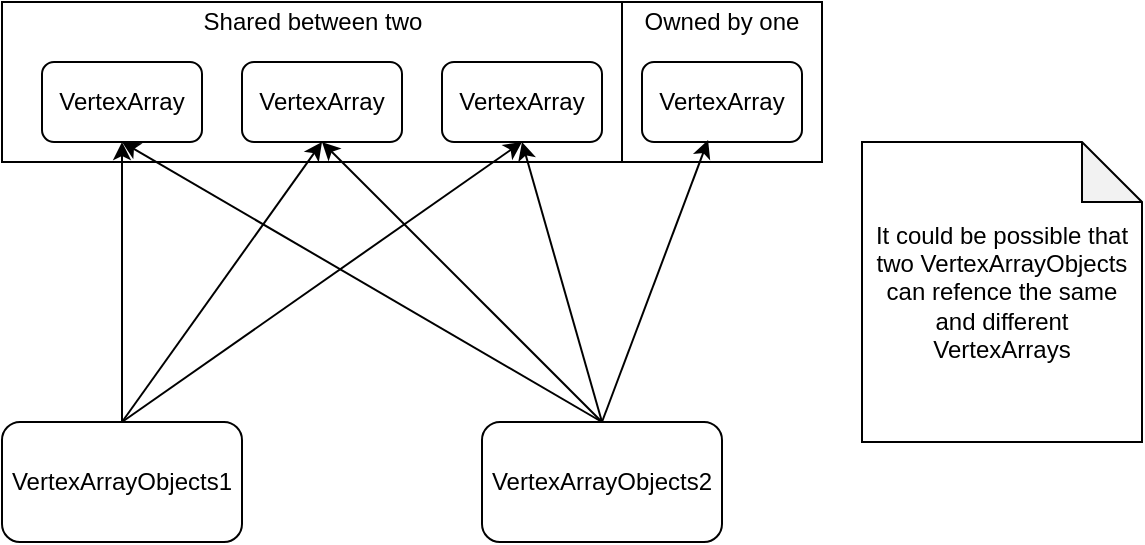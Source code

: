 <mxfile version="14.6.13" type="device"><diagram id="yagm5NL5pXA19y-Jxn-a" name="Page-1"><mxGraphModel dx="1086" dy="966" grid="1" gridSize="10" guides="1" tooltips="1" connect="1" arrows="1" fold="1" page="1" pageScale="1" pageWidth="850" pageHeight="1100" math="0" shadow="0"><root><mxCell id="0"/><mxCell id="1" parent="0"/><mxCell id="p2tyu-_HN_tcT180p2vq-18" value="" style="rounded=0;whiteSpace=wrap;html=1;" vertex="1" parent="1"><mxGeometry x="510" y="240" width="100" height="80" as="geometry"/></mxCell><mxCell id="p2tyu-_HN_tcT180p2vq-16" value="" style="rounded=0;whiteSpace=wrap;html=1;" vertex="1" parent="1"><mxGeometry x="200" y="240" width="310" height="80" as="geometry"/></mxCell><mxCell id="p2tyu-_HN_tcT180p2vq-1" value="VertexArrayObjects1" style="rounded=1;whiteSpace=wrap;html=1;" vertex="1" parent="1"><mxGeometry x="200" y="450" width="120" height="60" as="geometry"/></mxCell><mxCell id="p2tyu-_HN_tcT180p2vq-2" value="VertexArray" style="rounded=1;whiteSpace=wrap;html=1;" vertex="1" parent="1"><mxGeometry x="220" y="270" width="80" height="40" as="geometry"/></mxCell><mxCell id="p2tyu-_HN_tcT180p2vq-3" value="VertexArray" style="rounded=1;whiteSpace=wrap;html=1;" vertex="1" parent="1"><mxGeometry x="320" y="270" width="80" height="40" as="geometry"/></mxCell><mxCell id="p2tyu-_HN_tcT180p2vq-4" value="VertexArray" style="rounded=1;whiteSpace=wrap;html=1;" vertex="1" parent="1"><mxGeometry x="420" y="270" width="80" height="40" as="geometry"/></mxCell><mxCell id="p2tyu-_HN_tcT180p2vq-5" value="VertexArrayObjects2" style="rounded=1;whiteSpace=wrap;html=1;" vertex="1" parent="1"><mxGeometry x="440" y="450" width="120" height="60" as="geometry"/></mxCell><mxCell id="p2tyu-_HN_tcT180p2vq-7" value="" style="endArrow=classic;html=1;exitX=0.5;exitY=0;exitDx=0;exitDy=0;entryX=0.5;entryY=1;entryDx=0;entryDy=0;" edge="1" parent="1" source="p2tyu-_HN_tcT180p2vq-1" target="p2tyu-_HN_tcT180p2vq-2"><mxGeometry width="50" height="50" relative="1" as="geometry"><mxPoint x="190" y="430" as="sourcePoint"/><mxPoint x="240" y="380" as="targetPoint"/></mxGeometry></mxCell><mxCell id="p2tyu-_HN_tcT180p2vq-8" value="" style="endArrow=classic;html=1;exitX=0.5;exitY=0;exitDx=0;exitDy=0;entryX=0.5;entryY=1;entryDx=0;entryDy=0;" edge="1" parent="1" source="p2tyu-_HN_tcT180p2vq-1" target="p2tyu-_HN_tcT180p2vq-3"><mxGeometry width="50" height="50" relative="1" as="geometry"><mxPoint x="370" y="440" as="sourcePoint"/><mxPoint x="420" y="390" as="targetPoint"/></mxGeometry></mxCell><mxCell id="p2tyu-_HN_tcT180p2vq-9" value="" style="endArrow=classic;html=1;entryX=0.5;entryY=1;entryDx=0;entryDy=0;" edge="1" parent="1" target="p2tyu-_HN_tcT180p2vq-4"><mxGeometry width="50" height="50" relative="1" as="geometry"><mxPoint x="260" y="450" as="sourcePoint"/><mxPoint x="500" y="370" as="targetPoint"/></mxGeometry></mxCell><mxCell id="p2tyu-_HN_tcT180p2vq-10" value="" style="endArrow=classic;html=1;entryX=0.5;entryY=1;entryDx=0;entryDy=0;" edge="1" parent="1" target="p2tyu-_HN_tcT180p2vq-2"><mxGeometry width="50" height="50" relative="1" as="geometry"><mxPoint x="500" y="450" as="sourcePoint"/><mxPoint x="710" y="320" as="targetPoint"/></mxGeometry></mxCell><mxCell id="p2tyu-_HN_tcT180p2vq-11" value="" style="endArrow=classic;html=1;exitX=0.5;exitY=0;exitDx=0;exitDy=0;entryX=0.5;entryY=1;entryDx=0;entryDy=0;" edge="1" parent="1" source="p2tyu-_HN_tcT180p2vq-5" target="p2tyu-_HN_tcT180p2vq-3"><mxGeometry width="50" height="50" relative="1" as="geometry"><mxPoint x="640" y="380" as="sourcePoint"/><mxPoint x="690" y="330" as="targetPoint"/></mxGeometry></mxCell><mxCell id="p2tyu-_HN_tcT180p2vq-12" value="" style="endArrow=classic;html=1;entryX=0.5;entryY=1;entryDx=0;entryDy=0;" edge="1" parent="1" target="p2tyu-_HN_tcT180p2vq-4"><mxGeometry width="50" height="50" relative="1" as="geometry"><mxPoint x="500" y="450" as="sourcePoint"/><mxPoint x="670" y="280" as="targetPoint"/></mxGeometry></mxCell><mxCell id="p2tyu-_HN_tcT180p2vq-13" value="VertexArray" style="rounded=1;whiteSpace=wrap;html=1;" vertex="1" parent="1"><mxGeometry x="520" y="270" width="80" height="40" as="geometry"/></mxCell><mxCell id="p2tyu-_HN_tcT180p2vq-14" value="" style="endArrow=classic;html=1;exitX=0.5;exitY=0;exitDx=0;exitDy=0;entryX=0.413;entryY=0.975;entryDx=0;entryDy=0;entryPerimeter=0;" edge="1" parent="1" source="p2tyu-_HN_tcT180p2vq-5" target="p2tyu-_HN_tcT180p2vq-13"><mxGeometry width="50" height="50" relative="1" as="geometry"><mxPoint x="570" y="370" as="sourcePoint"/><mxPoint x="620" y="320" as="targetPoint"/></mxGeometry></mxCell><mxCell id="p2tyu-_HN_tcT180p2vq-15" value="It could be possible that two VertexArrayObjects can refence the same and different VertexArrays" style="shape=note;whiteSpace=wrap;html=1;backgroundOutline=1;darkOpacity=0.05;" vertex="1" parent="1"><mxGeometry x="630" y="310" width="140" height="150" as="geometry"/></mxCell><mxCell id="p2tyu-_HN_tcT180p2vq-17" value="Shared between two" style="text;html=1;strokeColor=none;fillColor=none;align=center;verticalAlign=middle;whiteSpace=wrap;rounded=0;" vertex="1" parent="1"><mxGeometry x="297.5" y="240" width="115" height="20" as="geometry"/></mxCell><mxCell id="p2tyu-_HN_tcT180p2vq-19" value="Owned by one" style="text;html=1;strokeColor=none;fillColor=none;align=center;verticalAlign=middle;whiteSpace=wrap;rounded=0;" vertex="1" parent="1"><mxGeometry x="520" y="240" width="80" height="20" as="geometry"/></mxCell></root></mxGraphModel></diagram></mxfile>
